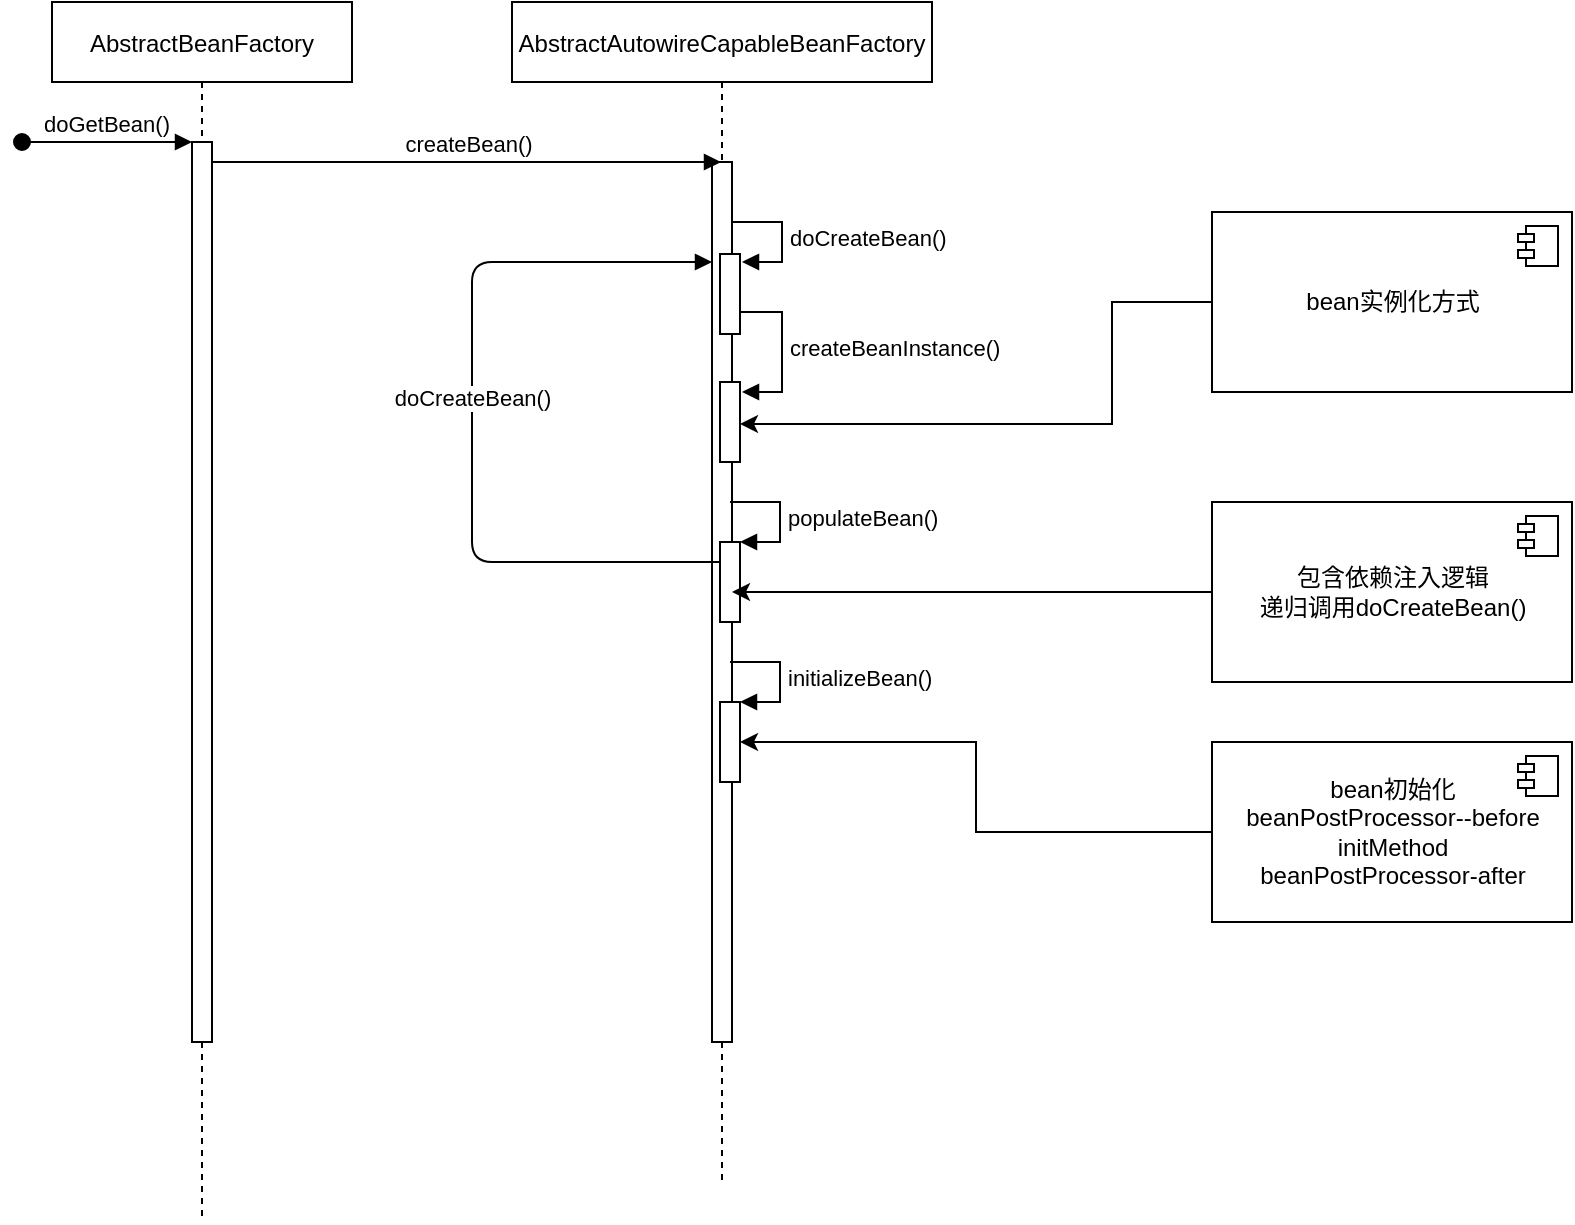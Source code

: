 <mxfile version="14.2.4" type="github">
  <diagram id="kgpKYQtTHZ0yAKxKKP6v" name="Page-1">
    <mxGraphModel dx="1038" dy="585" grid="1" gridSize="10" guides="1" tooltips="1" connect="1" arrows="1" fold="1" page="1" pageScale="1" pageWidth="850" pageHeight="1100" math="0" shadow="0">
      <root>
        <mxCell id="0" />
        <mxCell id="1" parent="0" />
        <mxCell id="3nuBFxr9cyL0pnOWT2aG-1" value="AbstractBeanFactory" style="shape=umlLifeline;perimeter=lifelinePerimeter;container=1;collapsible=0;recursiveResize=0;rounded=0;shadow=0;strokeWidth=1;" parent="1" vertex="1">
          <mxGeometry x="70" y="80" width="150" height="610" as="geometry" />
        </mxCell>
        <mxCell id="3nuBFxr9cyL0pnOWT2aG-3" value="doGetBean()" style="verticalAlign=bottom;startArrow=oval;endArrow=block;startSize=8;shadow=0;strokeWidth=1;" parent="3nuBFxr9cyL0pnOWT2aG-1" edge="1">
          <mxGeometry relative="1" as="geometry">
            <mxPoint x="-15" y="70" as="sourcePoint" />
            <mxPoint x="70" y="70" as="targetPoint" />
            <Array as="points">
              <mxPoint x="40" y="70" />
            </Array>
          </mxGeometry>
        </mxCell>
        <mxCell id="uegnCNwDO8y2MtFvX5zh-10" value="" style="html=1;points=[];perimeter=orthogonalPerimeter;" vertex="1" parent="3nuBFxr9cyL0pnOWT2aG-1">
          <mxGeometry x="70" y="70" width="10" height="450" as="geometry" />
        </mxCell>
        <mxCell id="3nuBFxr9cyL0pnOWT2aG-5" value="AbstractAutowireCapableBeanFactory" style="shape=umlLifeline;perimeter=lifelinePerimeter;container=1;collapsible=0;recursiveResize=0;rounded=0;shadow=0;strokeWidth=1;" parent="1" vertex="1">
          <mxGeometry x="300" y="80" width="210" height="590" as="geometry" />
        </mxCell>
        <mxCell id="uegnCNwDO8y2MtFvX5zh-11" value="" style="html=1;points=[];perimeter=orthogonalPerimeter;" vertex="1" parent="3nuBFxr9cyL0pnOWT2aG-5">
          <mxGeometry x="100" y="80" width="10" height="440" as="geometry" />
        </mxCell>
        <mxCell id="uegnCNwDO8y2MtFvX5zh-17" value="doCreateBean()" style="edgeStyle=orthogonalEdgeStyle;html=1;align=left;spacingLeft=2;endArrow=block;rounded=0;entryX=1;entryY=0;" edge="1" parent="3nuBFxr9cyL0pnOWT2aG-5">
          <mxGeometry relative="1" as="geometry">
            <mxPoint x="110" y="110" as="sourcePoint" />
            <Array as="points">
              <mxPoint x="135" y="110" />
            </Array>
            <mxPoint x="115" y="130" as="targetPoint" />
          </mxGeometry>
        </mxCell>
        <mxCell id="uegnCNwDO8y2MtFvX5zh-19" value="createBeanInstance()" style="edgeStyle=orthogonalEdgeStyle;html=1;align=left;spacingLeft=2;endArrow=block;rounded=0;entryX=1;entryY=0;" edge="1" parent="3nuBFxr9cyL0pnOWT2aG-5">
          <mxGeometry relative="1" as="geometry">
            <mxPoint x="110" y="155" as="sourcePoint" />
            <Array as="points">
              <mxPoint x="110" y="155" />
              <mxPoint x="135" y="155" />
              <mxPoint x="135" y="195" />
            </Array>
            <mxPoint x="115" y="195" as="targetPoint" />
          </mxGeometry>
        </mxCell>
        <mxCell id="uegnCNwDO8y2MtFvX5zh-20" value="" style="html=1;points=[];perimeter=orthogonalPerimeter;" vertex="1" parent="3nuBFxr9cyL0pnOWT2aG-5">
          <mxGeometry x="104" y="126" width="10" height="40" as="geometry" />
        </mxCell>
        <mxCell id="uegnCNwDO8y2MtFvX5zh-25" value="" style="html=1;points=[];perimeter=orthogonalPerimeter;" vertex="1" parent="3nuBFxr9cyL0pnOWT2aG-5">
          <mxGeometry x="104" y="270" width="10" height="40" as="geometry" />
        </mxCell>
        <mxCell id="uegnCNwDO8y2MtFvX5zh-26" value="populateBean()" style="edgeStyle=orthogonalEdgeStyle;html=1;align=left;spacingLeft=2;endArrow=block;rounded=0;entryX=1;entryY=0;" edge="1" target="uegnCNwDO8y2MtFvX5zh-25" parent="3nuBFxr9cyL0pnOWT2aG-5">
          <mxGeometry relative="1" as="geometry">
            <mxPoint x="109" y="250" as="sourcePoint" />
            <Array as="points">
              <mxPoint x="134" y="250" />
            </Array>
          </mxGeometry>
        </mxCell>
        <mxCell id="uegnCNwDO8y2MtFvX5zh-38" value="" style="html=1;points=[];perimeter=orthogonalPerimeter;" vertex="1" parent="3nuBFxr9cyL0pnOWT2aG-5">
          <mxGeometry x="104" y="350" width="10" height="40" as="geometry" />
        </mxCell>
        <mxCell id="uegnCNwDO8y2MtFvX5zh-39" value="initializeBean()" style="edgeStyle=orthogonalEdgeStyle;html=1;align=left;spacingLeft=2;endArrow=block;rounded=0;entryX=1;entryY=0;" edge="1" target="uegnCNwDO8y2MtFvX5zh-38" parent="3nuBFxr9cyL0pnOWT2aG-5">
          <mxGeometry relative="1" as="geometry">
            <mxPoint x="109" y="330" as="sourcePoint" />
            <Array as="points">
              <mxPoint x="134" y="330" />
            </Array>
          </mxGeometry>
        </mxCell>
        <mxCell id="uegnCNwDO8y2MtFvX5zh-54" value="doCreateBean()" style="html=1;verticalAlign=bottom;endArrow=block;" edge="1" parent="3nuBFxr9cyL0pnOWT2aG-5" source="3nuBFxr9cyL0pnOWT2aG-5">
          <mxGeometry width="80" relative="1" as="geometry">
            <mxPoint x="-20" y="300" as="sourcePoint" />
            <mxPoint x="100" y="130" as="targetPoint" />
            <Array as="points">
              <mxPoint x="-20" y="280" />
              <mxPoint x="-20" y="130" />
            </Array>
          </mxGeometry>
        </mxCell>
        <mxCell id="uegnCNwDO8y2MtFvX5zh-15" value="createBean()" style="html=1;verticalAlign=bottom;endArrow=block;" edge="1" parent="1" target="3nuBFxr9cyL0pnOWT2aG-5">
          <mxGeometry width="80" relative="1" as="geometry">
            <mxPoint x="150" y="160" as="sourcePoint" />
            <mxPoint x="330" y="158" as="targetPoint" />
          </mxGeometry>
        </mxCell>
        <mxCell id="uegnCNwDO8y2MtFvX5zh-22" value="" style="html=1;points=[];perimeter=orthogonalPerimeter;" vertex="1" parent="1">
          <mxGeometry x="404" y="270" width="10" height="40" as="geometry" />
        </mxCell>
        <mxCell id="uegnCNwDO8y2MtFvX5zh-29" value="" style="edgeStyle=orthogonalEdgeStyle;rounded=0;orthogonalLoop=1;jettySize=auto;html=1;entryX=0.6;entryY=0.625;entryDx=0;entryDy=0;entryPerimeter=0;" edge="1" parent="1" source="uegnCNwDO8y2MtFvX5zh-27" target="uegnCNwDO8y2MtFvX5zh-25">
          <mxGeometry relative="1" as="geometry">
            <mxPoint x="420" y="375" as="targetPoint" />
          </mxGeometry>
        </mxCell>
        <mxCell id="uegnCNwDO8y2MtFvX5zh-27" value="包含依赖注入逻辑&lt;br&gt;递归调用doCreateBean()&lt;br&gt;" style="html=1;dropTarget=0;" vertex="1" parent="1">
          <mxGeometry x="650" y="330" width="180" height="90" as="geometry" />
        </mxCell>
        <mxCell id="uegnCNwDO8y2MtFvX5zh-28" value="" style="shape=module;jettyWidth=8;jettyHeight=4;" vertex="1" parent="uegnCNwDO8y2MtFvX5zh-27">
          <mxGeometry x="1" width="20" height="20" relative="1" as="geometry">
            <mxPoint x="-27" y="7" as="offset" />
          </mxGeometry>
        </mxCell>
        <mxCell id="uegnCNwDO8y2MtFvX5zh-37" value="" style="edgeStyle=orthogonalEdgeStyle;rounded=0;orthogonalLoop=1;jettySize=auto;html=1;" edge="1" parent="1" source="uegnCNwDO8y2MtFvX5zh-34">
          <mxGeometry relative="1" as="geometry">
            <mxPoint x="414" y="291" as="targetPoint" />
            <Array as="points">
              <mxPoint x="600" y="230" />
              <mxPoint x="600" y="291" />
            </Array>
          </mxGeometry>
        </mxCell>
        <mxCell id="uegnCNwDO8y2MtFvX5zh-34" value="bean实例化方式" style="html=1;dropTarget=0;" vertex="1" parent="1">
          <mxGeometry x="650" y="185" width="180" height="90" as="geometry" />
        </mxCell>
        <mxCell id="uegnCNwDO8y2MtFvX5zh-35" value="" style="shape=module;jettyWidth=8;jettyHeight=4;" vertex="1" parent="uegnCNwDO8y2MtFvX5zh-34">
          <mxGeometry x="1" width="20" height="20" relative="1" as="geometry">
            <mxPoint x="-27" y="7" as="offset" />
          </mxGeometry>
        </mxCell>
        <mxCell id="uegnCNwDO8y2MtFvX5zh-43" style="edgeStyle=orthogonalEdgeStyle;rounded=0;orthogonalLoop=1;jettySize=auto;html=1;" edge="1" parent="1" source="uegnCNwDO8y2MtFvX5zh-40" target="uegnCNwDO8y2MtFvX5zh-38">
          <mxGeometry relative="1" as="geometry" />
        </mxCell>
        <mxCell id="uegnCNwDO8y2MtFvX5zh-40" value="bean初始化&lt;br&gt;beanPostProcessor--before&lt;br&gt;initMethod&lt;br&gt;beanPostProcessor-after" style="html=1;dropTarget=0;" vertex="1" parent="1">
          <mxGeometry x="650" y="450" width="180" height="90" as="geometry" />
        </mxCell>
        <mxCell id="uegnCNwDO8y2MtFvX5zh-41" value="" style="shape=module;jettyWidth=8;jettyHeight=4;" vertex="1" parent="uegnCNwDO8y2MtFvX5zh-40">
          <mxGeometry x="1" width="20" height="20" relative="1" as="geometry">
            <mxPoint x="-27" y="7" as="offset" />
          </mxGeometry>
        </mxCell>
      </root>
    </mxGraphModel>
  </diagram>
</mxfile>

